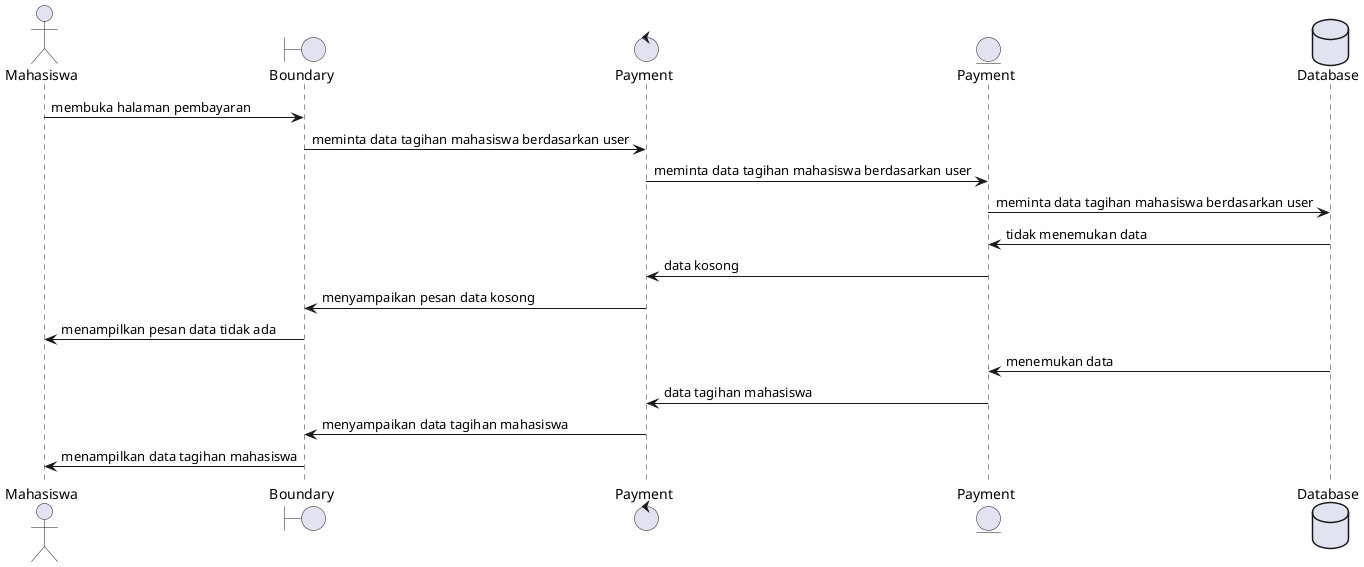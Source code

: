 @startuml MahasiswaMelihatTagihan
actor Mahasiswa as Student
boundary Boundary as AntarMukaApplikasiClient
control Payment as PaymentController
entity Payment as PaymentEntity
database Database as DatabaseApplikasi

Student->AntarMukaApplikasiClient: membuka halaman pembayaran
AntarMukaApplikasiClient->PaymentController: meminta data tagihan mahasiswa berdasarkan user
PaymentController->PaymentEntity: meminta data tagihan mahasiswa berdasarkan user
PaymentEntity->DatabaseApplikasi: meminta data tagihan mahasiswa berdasarkan user
DatabaseApplikasi->PaymentEntity: tidak menemukan data
PaymentEntity->PaymentController: data kosong
PaymentController->AntarMukaApplikasiClient: menyampaikan pesan data kosong
AntarMukaApplikasiClient->Student: menampilkan pesan data tidak ada

DatabaseApplikasi->PaymentEntity: menemukan data
PaymentEntity->PaymentController: data tagihan mahasiswa
PaymentController->AntarMukaApplikasiClient: menyampaikan data tagihan mahasiswa
AntarMukaApplikasiClient->Student: menampilkan data tagihan mahasiswa
@enduml